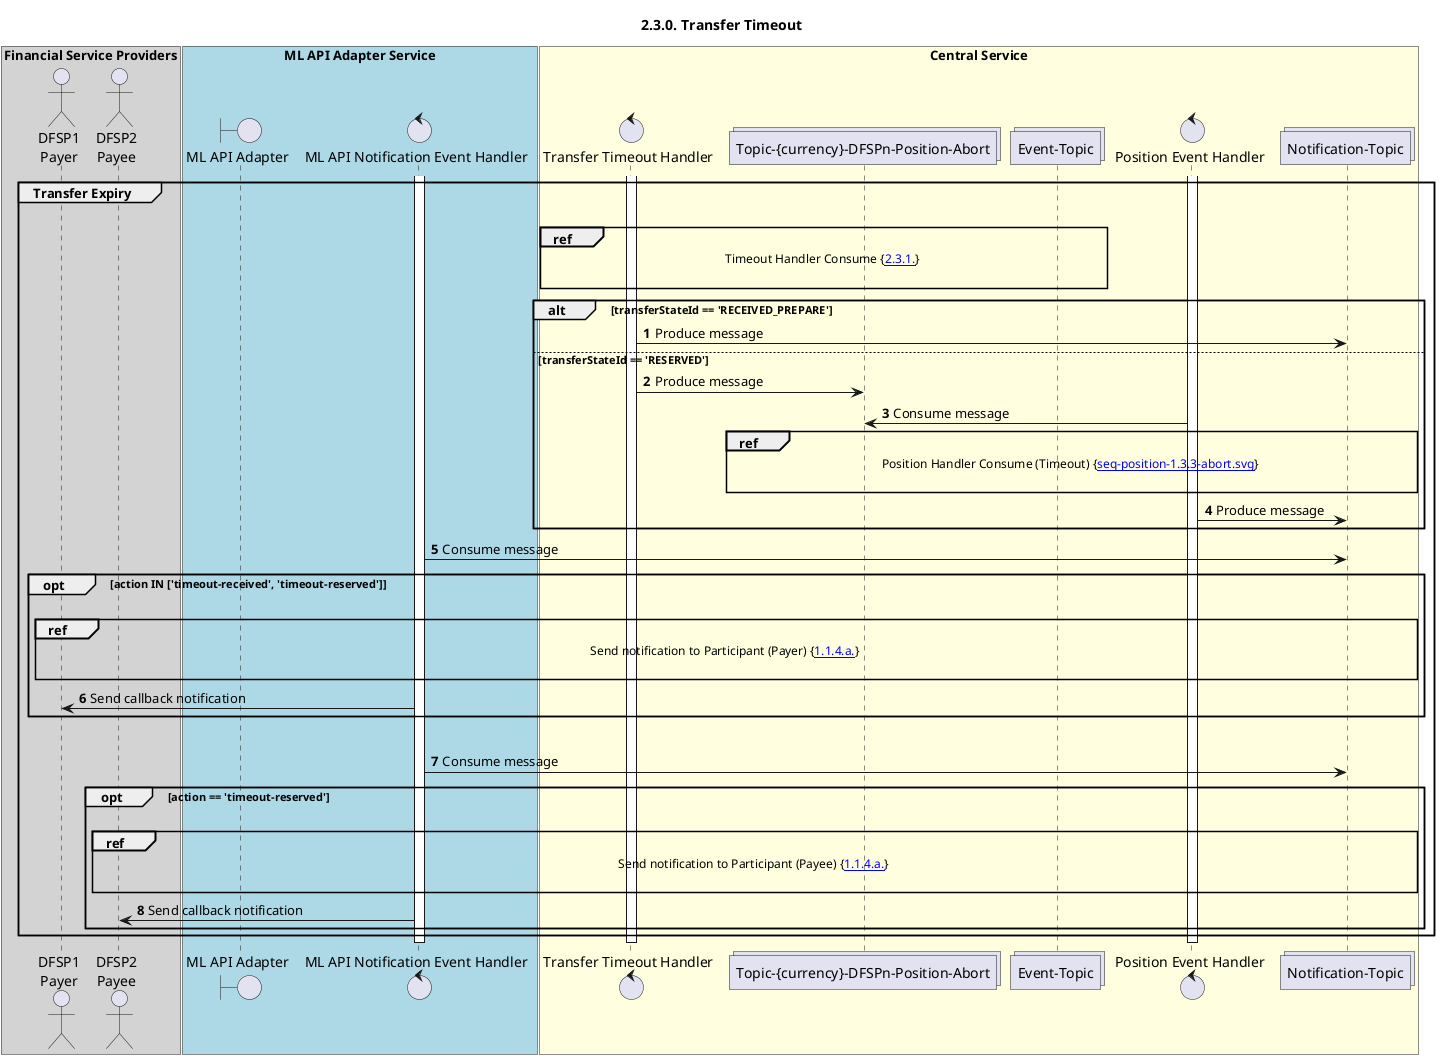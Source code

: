 @startuml
' declate title
title 2.3.0. Transfer Timeout

autonumber

' Actor Keys:
'   boundary - APIs/Interfaces, etc
'   collections - Kafka Topics
'   control - Kafka Consumers
'   entity - Database Access Objects
'   database - Database Persistance Store

' declare actors
actor "DFSP1\nPayer" as DFSP1
actor "DFSP2\nPayee" as DFSP2
boundary "ML API Adapter" as MLAPI
control "ML API Notification Event Handler" as NOTIFY_HANDLER
control "Transfer Timeout Handler" as EXP_HANDLER
collections "Topic-{currency}-DFSPn-Position-Abort" as TOPIC_POSITION_DFSP
control "Position Event Handler" as POS_HANDLER
collections "Notification-Topic" as TOPIC_NOTIFICATIONS
collections "Event-Topic" as TOPIC_EVENT

box "Financial Service Providers" #lightGray
	participant DFSP1
	participant DFSP2
end box

box "ML API Adapter Service" #LightBlue
	participant MLAPI
	participant NOTIFY_HANDLER
end box

box "Central Service" #LightYellow
    participant EXP_HANDLER
    participant TOPIC_POSITION_DFSP
    participant TOPIC_EVENT
    participant POS_HANDLER
    participant TOPIC_NOTIFICATIONS
end box

' start flow
activate NOTIFY_HANDLER
activate EXP_HANDLER
activate POS_HANDLER
group Transfer Expiry
    |||
    ref over EXP_HANDLER, TOPIC_EVENT :  Timeout Handler Consume {[[https://github.com/mojaloop/docs/blob/develop/CentralServices/seq_diagrams/seq-timeout-2.3.1.svg 2.3.1.]]} \n
    alt transferStateId == 'RECEIVED_PREPARE'
        EXP_HANDLER -> TOPIC_NOTIFICATIONS: Produce message
    else transferStateId == 'RESERVED'
        EXP_HANDLER -> TOPIC_POSITION_DFSP: Produce message
        TOPIC_POSITION_DFSP <- POS_HANDLER: Consume message
        ref over TOPIC_POSITION_DFSP, TOPIC_NOTIFICATIONS :  Position Handler Consume (Timeout) {[[https://github.com/mojaloop/docs/blob/develop/CentralServices/seq_diagrams/seq-position-1.3.3-abort.svg seq-position-1.3.3-abort.svg]]} \n
        POS_HANDLER -> TOPIC_NOTIFICATIONS: Produce message
    end
    TOPIC_NOTIFICATIONS <- NOTIFY_HANDLER: Consume message
    opt action IN ['timeout-received', 'timeout-reserved']
        |||
        ref over DFSP1, TOPIC_NOTIFICATIONS : Send notification to Participant (Payer) {[[https://github.com/mojaloop/docs/blob/develop/CentralServices/seq_diagrams/seq-prepare-1.1.4.a.svg 1.1.4.a.]]} \n
        NOTIFY_HANDLER -> DFSP1: Send callback notification
    end
    |||
    TOPIC_NOTIFICATIONS <- NOTIFY_HANDLER: Consume message
    opt action == 'timeout-reserved'
        |||
        ref over DFSP2, TOPIC_NOTIFICATIONS : Send notification to Participant (Payee) {[[https://github.com/mojaloop/docs/blob/develop/CentralServices/seq_diagrams/seq-prepare-1.1.4.a.svg 1.1.4.a.]]} \n
        NOTIFY_HANDLER -> DFSP2: Send callback notification
    end
end
deactivate POS_HANDLER
deactivate EXP_HANDLER
deactivate NOTIFY_HANDLER
@enduml
